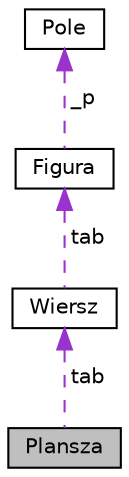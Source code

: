 digraph G
{
  edge [fontname="Helvetica",fontsize="10",labelfontname="Helvetica",labelfontsize="10"];
  node [fontname="Helvetica",fontsize="10",shape=record];
  Node1 [label="Plansza",height=0.2,width=0.4,color="black", fillcolor="grey75", style="filled" fontcolor="black"];
  Node2 -> Node1 [dir="back",color="darkorchid3",fontsize="10",style="dashed",label=" tab" ,fontname="Helvetica"];
  Node2 [label="Wiersz",height=0.2,width=0.4,color="black", fillcolor="white", style="filled",URL="$class_wiersz.html"];
  Node3 -> Node2 [dir="back",color="darkorchid3",fontsize="10",style="dashed",label=" tab" ,fontname="Helvetica"];
  Node3 [label="Figura",height=0.2,width=0.4,color="black", fillcolor="white", style="filled",URL="$class_figura.html"];
  Node4 -> Node3 [dir="back",color="darkorchid3",fontsize="10",style="dashed",label=" _p" ,fontname="Helvetica"];
  Node4 [label="Pole",height=0.2,width=0.4,color="black", fillcolor="white", style="filled",URL="$class_pole.html"];
}
